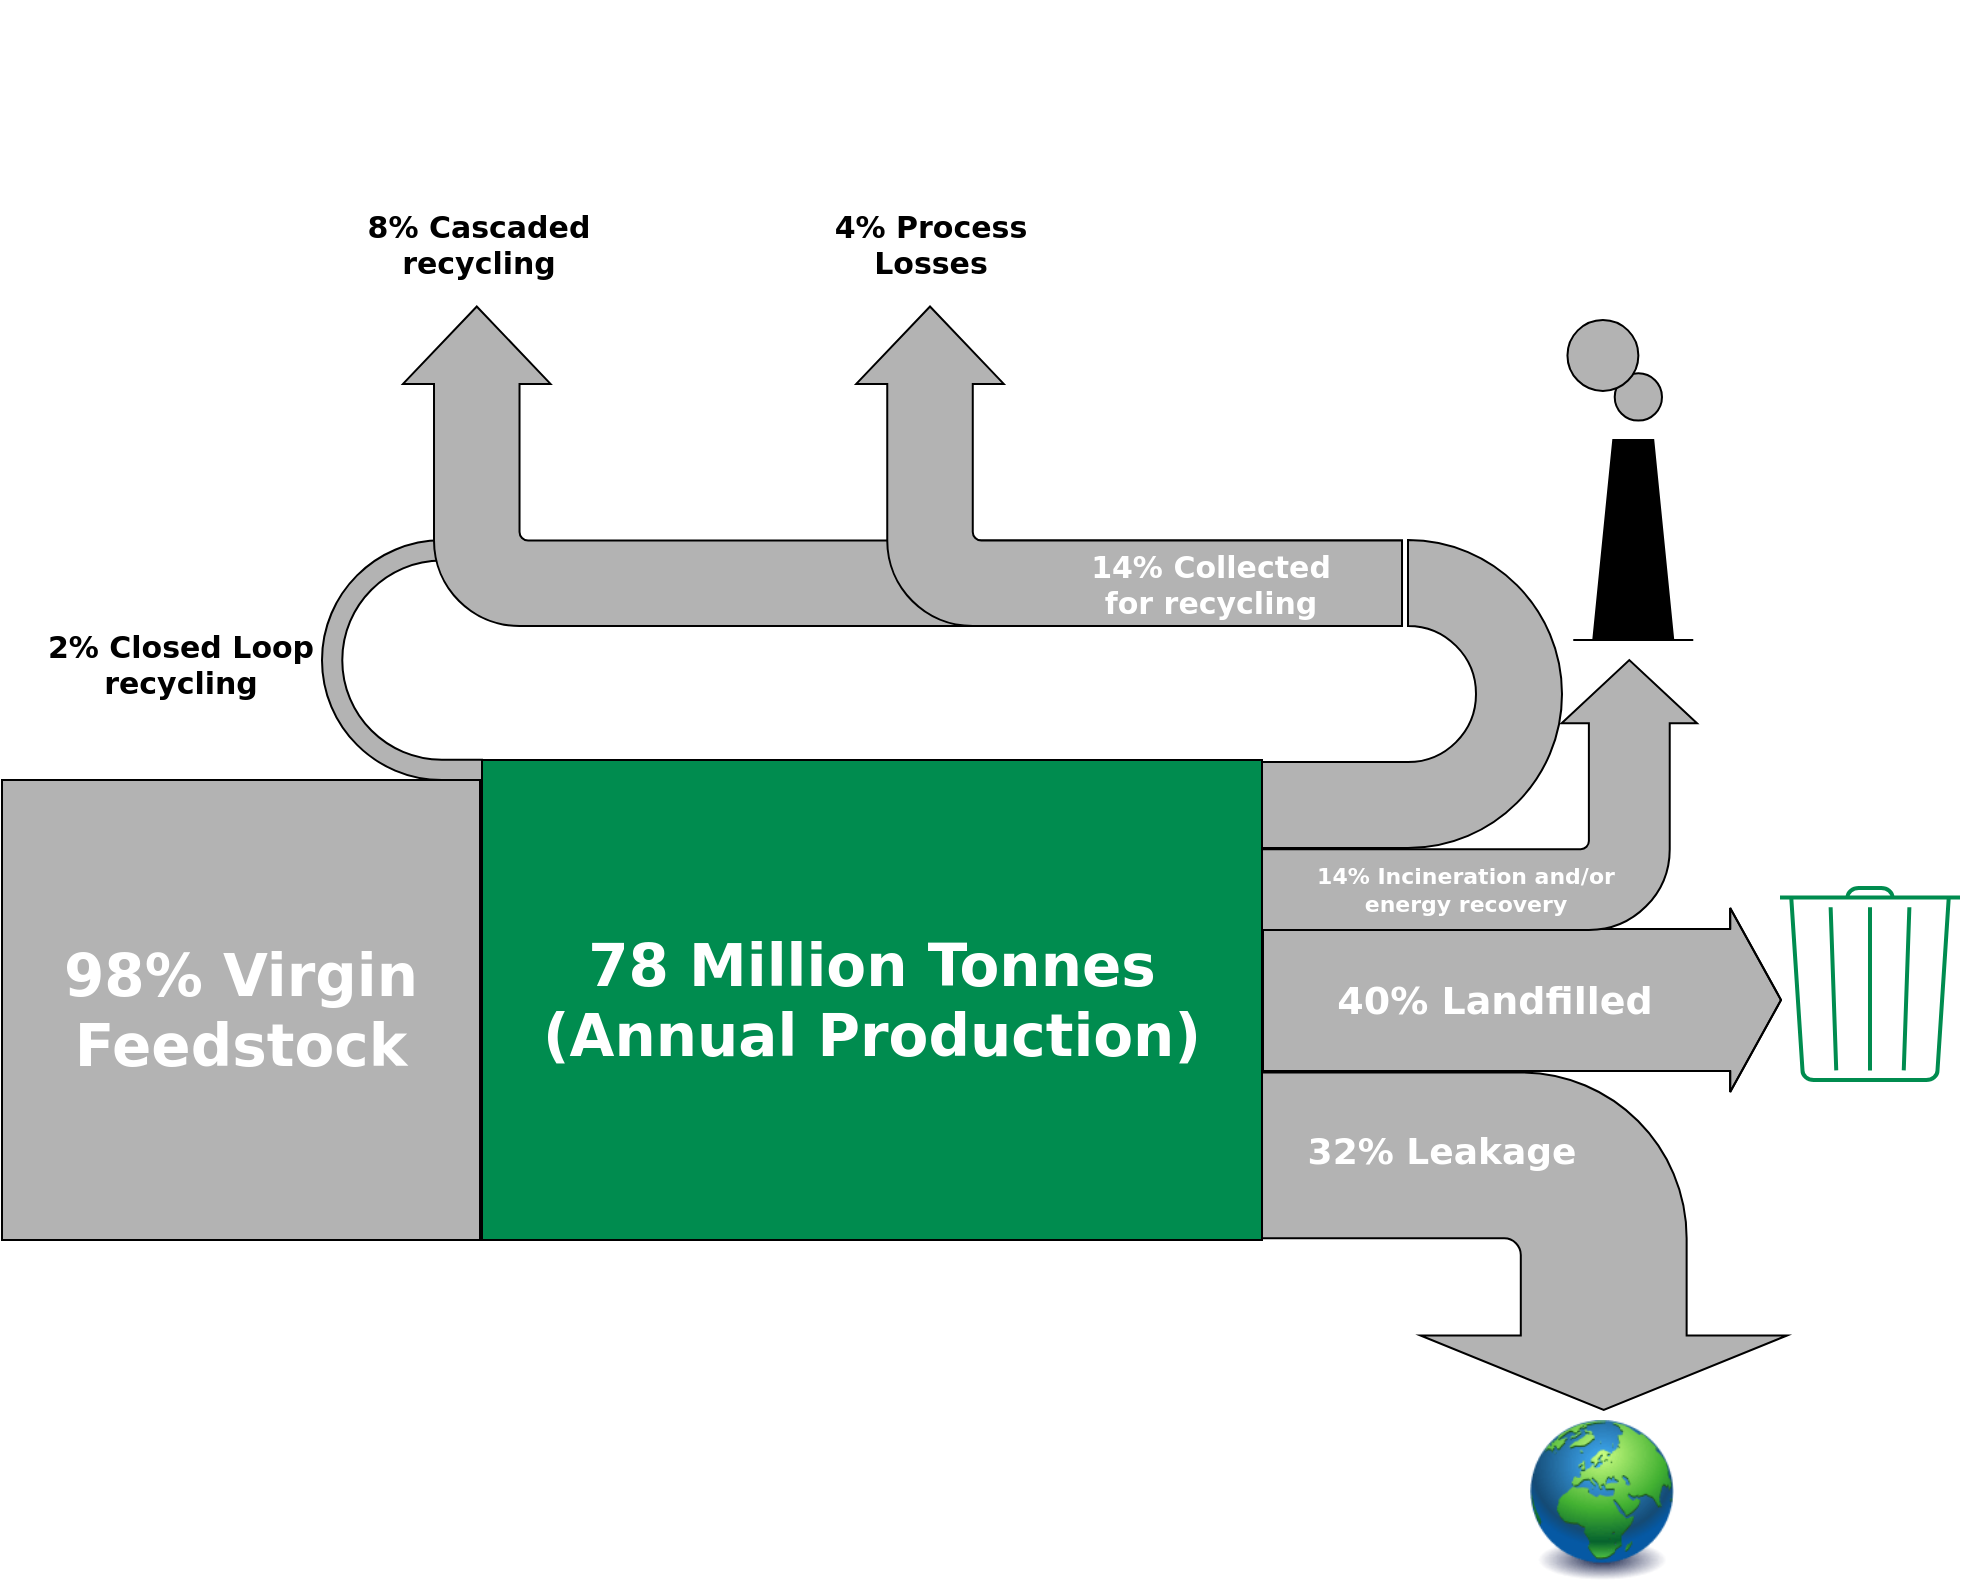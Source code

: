 <mxfile version="16.5.1" type="device"><diagram id="nED8nShj_7vsxcMQLHol" name="Page-1"><mxGraphModel dx="1502" dy="1738" grid="1" gridSize="10" guides="1" tooltips="1" connect="1" arrows="1" fold="1" page="1" pageScale="1" pageWidth="1169" pageHeight="827" math="0" shadow="0"><root><mxCell id="0"/><mxCell id="1" parent="0"/><mxCell id="QtBv5g2DafnVf4WOJbuN-15" value="" style="html=1;shadow=0;dashed=0;align=center;verticalAlign=middle;shape=mxgraph.arrows2.uTurnArrow;dy=5.07;arrowHead=10.43;dx2=0.5;labelBackgroundColor=none;fontFamily=Dejavu Sans;fontSize=18;fontColor=#FFFFFF;strokeColor=#000000;fillColor=#B3B3B3;flipH=0;" vertex="1" parent="1"><mxGeometry x="350" y="210" width="80" height="120" as="geometry"/></mxCell><mxCell id="TtdCa2MBVomIzj9D0sJi-6" style="edgeStyle=orthogonalEdgeStyle;rounded=0;orthogonalLoop=1;jettySize=auto;html=1;fontFamily=Dejavu Sans;fontSize=29;fontColor=#FFFFFF;shape=flexArrow;strokeColor=#000000;fillColor=#B3B3B3;width=71.034;endSize=8.138;" parent="1" source="TtdCa2MBVomIzj9D0sJi-1" edge="1"><mxGeometry relative="1" as="geometry"><mxPoint x="1080" y="440" as="targetPoint"/></mxGeometry></mxCell><mxCell id="TtdCa2MBVomIzj9D0sJi-8" value="&lt;b&gt;40% Landfilled&lt;/b&gt;" style="edgeLabel;html=1;align=center;verticalAlign=middle;resizable=0;points=[];fontSize=19;fontFamily=Dejavu Sans;fontColor=#FFFFFF;labelBackgroundColor=none;" parent="TtdCa2MBVomIzj9D0sJi-6" vertex="1" connectable="0"><mxGeometry x="-0.238" y="5" relative="1" as="geometry"><mxPoint x="16" y="5" as="offset"/></mxGeometry></mxCell><mxCell id="TtdCa2MBVomIzj9D0sJi-1" value="&lt;font face=&quot;Dejavu Sans&quot; style=&quot;font-size: 29px&quot;&gt;&lt;b&gt;&lt;font color=&quot;#ffffff&quot;&gt;78 Million Tonnes&lt;br&gt;(Annual Production)&lt;/font&gt;&lt;/b&gt;&lt;br&gt;&lt;/font&gt;" style="rounded=0;whiteSpace=wrap;html=1;fillColor=#008c4f;" parent="1" vertex="1"><mxGeometry x="430" y="320" width="390" height="240" as="geometry"/></mxCell><mxCell id="TtdCa2MBVomIzj9D0sJi-2" value="&lt;font face=&quot;Dejavu Sans&quot; style=&quot;font-size: 29px&quot;&gt;&lt;font color=&quot;#ffffff&quot;&gt;&lt;b&gt;98% Virgin Feedstock&lt;/b&gt;&lt;/font&gt;&lt;br&gt;&lt;/font&gt;" style="rounded=0;whiteSpace=wrap;html=1;fillColor=#B3B3B3;" parent="1" vertex="1"><mxGeometry x="190" y="330" width="239" height="230" as="geometry"/></mxCell><mxCell id="TtdCa2MBVomIzj9D0sJi-3" value="" style="html=1;verticalLabelPosition=bottom;align=center;labelBackgroundColor=#ffffff;verticalAlign=top;strokeWidth=2;strokeColor=#008C4F;shadow=0;dashed=0;shape=mxgraph.ios7.icons.trashcan;fontFamily=Dejavu Sans;fontSize=29;fontColor=#FFFFFF;fillColor=none;" parent="1" vertex="1"><mxGeometry x="1079" y="384" width="90" height="96" as="geometry"/></mxCell><mxCell id="TtdCa2MBVomIzj9D0sJi-9" value="" style="html=1;shadow=0;dashed=0;align=center;verticalAlign=middle;shape=mxgraph.arrows2.bendArrow;dy=20.21;dx=31.59;notch=0;arrowHead=67.69;rounded=1;labelBackgroundColor=none;fontFamily=Dejavu Sans;fontSize=19;fontColor=#FFFFFF;fillColor=#B3B3B3;flipH=1;rotation=90;" parent="1" vertex="1"><mxGeometry x="861.25" y="228.75" width="135" height="217.5" as="geometry"/></mxCell><mxCell id="TtdCa2MBVomIzj9D0sJi-10" value="&lt;b style=&quot;font-size: 11px;&quot;&gt;14% Incineration and/or energy recovery&lt;/b&gt;" style="text;html=1;strokeColor=none;fillColor=none;align=center;verticalAlign=middle;whiteSpace=wrap;rounded=0;labelBackgroundColor=none;fontFamily=Dejavu Sans;fontSize=11;fontColor=#FFFFFF;" parent="1" vertex="1"><mxGeometry x="832" y="370" width="180" height="30" as="geometry"/></mxCell><mxCell id="TtdCa2MBVomIzj9D0sJi-11" value="" style="html=1;shadow=0;dashed=0;align=center;verticalAlign=middle;shape=mxgraph.arrows2.bendArrow;dy=41.46;dx=37.25;notch=0;arrowHead=183.29;rounded=1;labelBackgroundColor=none;fontFamily=Dejavu Sans;fontSize=19;fontColor=#FFFFFF;fillColor=#B3B3B3;flipH=0;rotation=90;flipV=0;" parent="1" vertex="1"><mxGeometry x="866.88" y="429.37" width="168.75" height="262.5" as="geometry"/></mxCell><mxCell id="TtdCa2MBVomIzj9D0sJi-12" value="&lt;b style=&quot;font-size: 18px;&quot;&gt;32% Leakage&lt;/b&gt;" style="text;html=1;strokeColor=none;fillColor=none;align=center;verticalAlign=middle;whiteSpace=wrap;rounded=0;labelBackgroundColor=none;fontFamily=Dejavu Sans;fontSize=18;fontColor=#FFFFFF;" parent="1" vertex="1"><mxGeometry x="820" y="500" width="180" height="30" as="geometry"/></mxCell><mxCell id="TtdCa2MBVomIzj9D0sJi-13" value="" style="image;html=1;image=img/lib/clip_art/general/Earth_globe_128x128.png;labelBackgroundColor=none;fontFamily=Dejavu Sans;fontSize=18;fontColor=#FFFFFF;fillColor=#B3B3B3;" parent="1" vertex="1"><mxGeometry x="950" y="650" width="80" height="80" as="geometry"/></mxCell><mxCell id="TtdCa2MBVomIzj9D0sJi-14" value="" style="verticalLabelPosition=bottom;outlineConnect=0;align=center;dashed=0;html=1;verticalAlign=top;shape=mxgraph.pid.misc.stack,_chimney;labelBackgroundColor=none;fontFamily=Dejavu Sans;fontSize=18;fontColor=#FFFFFF;strokeColor=#000000;fillColor=#000000;" parent="1" vertex="1"><mxGeometry x="975.63" y="160" width="60" height="100" as="geometry"/></mxCell><mxCell id="QtBv5g2DafnVf4WOJbuN-1" value="" style="group" vertex="1" connectable="0" parent="1"><mxGeometry x="810" y="-60" width="130" height="240" as="geometry"/></mxCell><mxCell id="QtBv5g2DafnVf4WOJbuN-7" value="" style="ellipse;whiteSpace=wrap;html=1;aspect=fixed;labelBackgroundColor=#330000;fontFamily=Dejavu Sans;fillColor=#B3B3B3;" vertex="1" parent="QtBv5g2DafnVf4WOJbuN-1"><mxGeometry x="186.364" y="186.667" width="23.636" height="23.636" as="geometry"/></mxCell><mxCell id="QtBv5g2DafnVf4WOJbuN-8" value="" style="ellipse;whiteSpace=wrap;html=1;aspect=fixed;labelBackgroundColor=#330000;fontFamily=Dejavu Sans;fillColor=#B3B3B3;" vertex="1" parent="QtBv5g2DafnVf4WOJbuN-1"><mxGeometry x="162.727" y="160" width="35.455" height="35.455" as="geometry"/></mxCell><mxCell id="QtBv5g2DafnVf4WOJbuN-9" value="" style="html=1;shadow=0;dashed=0;align=center;verticalAlign=middle;shape=mxgraph.arrows2.uTurnArrow;dy=21.5;arrowHead=43;dx2=0;labelBackgroundColor=none;fontFamily=Dejavu Sans;fontSize=18;fontColor=#FFFFFF;strokeColor=#000000;fillColor=#B3B3B3;flipH=1;" vertex="1" parent="1"><mxGeometry x="820" y="210" width="150" height="154" as="geometry"/></mxCell><mxCell id="QtBv5g2DafnVf4WOJbuN-10" value="" style="html=1;shadow=0;dashed=0;align=center;verticalAlign=middle;shape=mxgraph.arrows2.bendArrow;dy=21.38;dx=38.71;notch=0;arrowHead=73.76;rounded=1;labelBackgroundColor=none;fontFamily=Dejavu Sans;fontSize=18;fontColor=#FFFFFF;strokeColor=#000000;fillColor=#B3B3B3;rotation=-90;" vertex="1" parent="1"><mxGeometry x="560.38" y="-76.62" width="159.75" height="499.5" as="geometry"/></mxCell><mxCell id="QtBv5g2DafnVf4WOJbuN-11" value="" style="html=1;shadow=0;dashed=0;align=center;verticalAlign=middle;shape=mxgraph.arrows2.bendArrow;dy=21.38;dx=38.71;notch=0;arrowHead=73.76;rounded=1;labelBackgroundColor=none;fontFamily=Dejavu Sans;fontSize=18;fontColor=#FFFFFF;strokeColor=#000000;fillColor=#B3B3B3;rotation=-90;" vertex="1" parent="1"><mxGeometry x="673.69" y="36.69" width="159.75" height="272.88" as="geometry"/></mxCell><mxCell id="QtBv5g2DafnVf4WOJbuN-12" value="14% Collected for recycling" style="text;html=1;strokeColor=none;fillColor=none;align=center;verticalAlign=middle;whiteSpace=wrap;rounded=0;labelBackgroundColor=none;fontFamily=Dejavu Sans;fontSize=15;fontColor=#FFFFFF;fontStyle=1" vertex="1" parent="1"><mxGeometry x="719" y="217" width="151" height="30" as="geometry"/></mxCell><mxCell id="QtBv5g2DafnVf4WOJbuN-13" value="4% Process Losses" style="text;html=1;strokeColor=none;fillColor=none;align=center;verticalAlign=middle;whiteSpace=wrap;rounded=0;labelBackgroundColor=none;fontFamily=Dejavu Sans;fontSize=15;fontColor=#000000;fontStyle=1" vertex="1" parent="1"><mxGeometry x="579" y="47" width="151" height="30" as="geometry"/></mxCell><mxCell id="QtBv5g2DafnVf4WOJbuN-14" value="8% Cascaded recycling" style="text;html=1;strokeColor=none;fillColor=none;align=center;verticalAlign=middle;whiteSpace=wrap;rounded=0;labelBackgroundColor=none;fontFamily=Dejavu Sans;fontSize=15;fontColor=#000000;fontStyle=1" vertex="1" parent="1"><mxGeometry x="353" y="47" width="151" height="30" as="geometry"/></mxCell><mxCell id="QtBv5g2DafnVf4WOJbuN-16" value="2% Closed Loop recycling" style="text;html=1;strokeColor=none;fillColor=none;align=center;verticalAlign=middle;whiteSpace=wrap;rounded=0;labelBackgroundColor=none;fontFamily=Dejavu Sans;fontSize=15;fontColor=#000000;fontStyle=1" vertex="1" parent="1"><mxGeometry x="204" y="257" width="151" height="30" as="geometry"/></mxCell></root></mxGraphModel></diagram></mxfile>